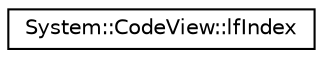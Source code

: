 digraph G
{
  edge [fontname="Helvetica",fontsize="10",labelfontname="Helvetica",labelfontsize="10"];
  node [fontname="Helvetica",fontsize="10",shape=record];
  rankdir="LR";
  Node1 [label="System::CodeView::lfIndex",height=0.2,width=0.4,color="black", fillcolor="white", style="filled",URL="$struct_system_1_1_code_view_1_1lf_index.html"];
}
